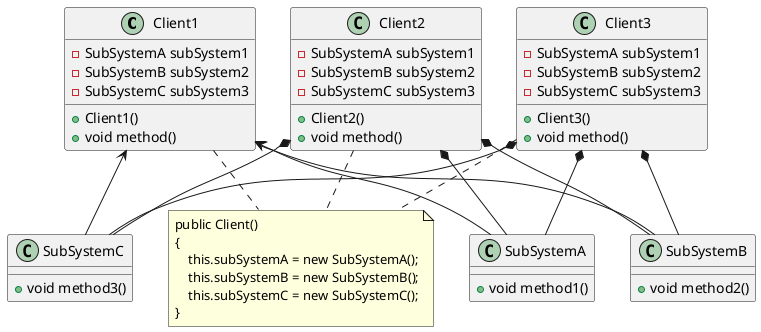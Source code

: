 @startuml

Client1 <-- SubSystemA
Client1 <-- SubSystemB
Client1 <-- SubSystemC

Client2 *-- SubSystemA
Client2 *-- SubSystemB
Client2 *-- SubSystemC

Client3 *-- SubSystemA
Client3 *-- SubSystemB
Client3 *-- SubSystemC

class Client1 {
  -SubSystemA subSystem1
  -SubSystemB subSystem2
  -SubSystemC subSystem3

  +Client1()
  +void method()
}

class Client2 {
  -SubSystemA subSystem1
  -SubSystemB subSystem2
  -SubSystemC subSystem3

  +Client2()
  +void method()
}

class Client3 {
  -SubSystemA subSystem1
  -SubSystemB subSystem2
  -SubSystemC subSystem3

  +Client3()
  +void method()
}

class SubSystemA {
  +void method1()
}

class SubSystemB {
  +void method2()
}

class SubSystemC {
  +void method3()
}

note as M
    public Client()
    {
        this.subSystemA = new SubSystemA();
        this.subSystemB = new SubSystemB();
        this.subSystemC = new SubSystemC();
    }
end note

Client1 .. M
Client2 .. M
Client3 .. M

@enduml